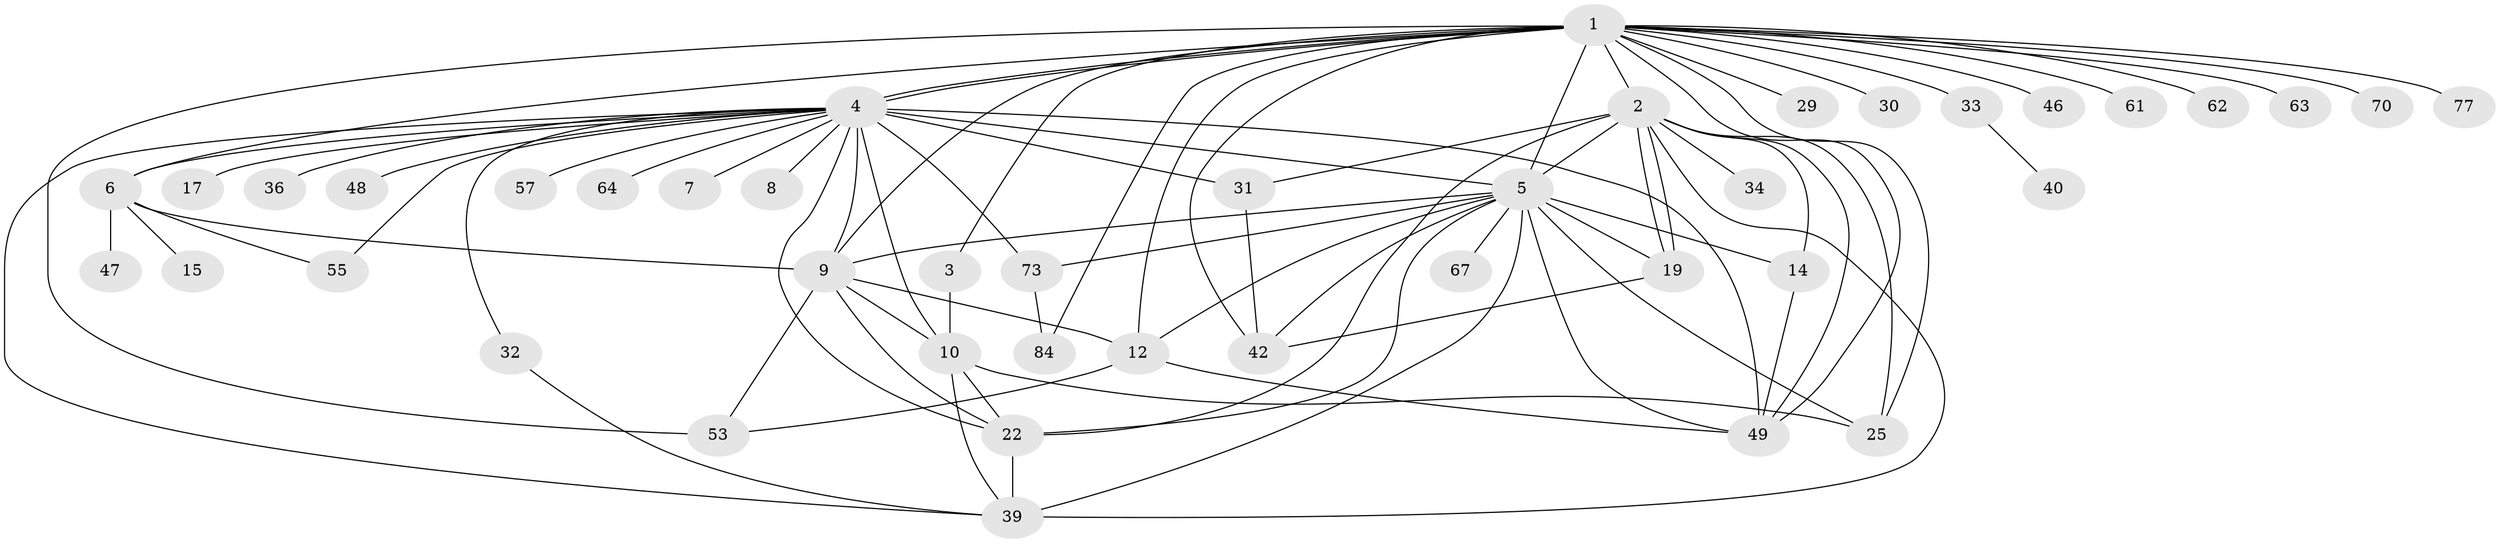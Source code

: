 // original degree distribution, {25: 0.011494252873563218, 14: 0.011494252873563218, 4: 0.10344827586206896, 22: 0.011494252873563218, 8: 0.011494252873563218, 6: 0.034482758620689655, 1: 0.40229885057471265, 3: 0.1839080459770115, 5: 0.05747126436781609, 10: 0.011494252873563218, 7: 0.011494252873563218, 2: 0.14942528735632185}
// Generated by graph-tools (version 1.1) at 2025/14/03/09/25 04:14:27]
// undirected, 43 vertices, 82 edges
graph export_dot {
graph [start="1"]
  node [color=gray90,style=filled];
  1 [super="+44"];
  2;
  3 [super="+66"];
  4 [super="+16"];
  5 [super="+41+20"];
  6;
  7;
  8;
  9 [super="+11"];
  10 [super="+78+13"];
  12 [super="+68+76+24"];
  14 [super="+35+54+21"];
  15;
  17;
  19;
  22 [super="+27+43"];
  25 [super="+75"];
  29;
  30;
  31 [super="+71+59"];
  32;
  33;
  34;
  36;
  39 [super="+58+52"];
  40;
  42 [super="+51"];
  46;
  47;
  48;
  49 [super="+50"];
  53;
  55;
  57;
  61;
  62;
  63;
  64;
  67;
  70;
  73 [super="+81"];
  77;
  84;
  1 -- 2;
  1 -- 3;
  1 -- 4 [weight=3];
  1 -- 4;
  1 -- 5;
  1 -- 6;
  1 -- 9;
  1 -- 25;
  1 -- 29;
  1 -- 30;
  1 -- 33;
  1 -- 46;
  1 -- 49;
  1 -- 53;
  1 -- 61;
  1 -- 62;
  1 -- 63;
  1 -- 70;
  1 -- 77;
  1 -- 84;
  1 -- 12;
  1 -- 42;
  2 -- 14;
  2 -- 19;
  2 -- 19;
  2 -- 25;
  2 -- 34;
  2 -- 49;
  2 -- 22;
  2 -- 39 [weight=2];
  2 -- 31;
  2 -- 5 [weight=2];
  3 -- 10;
  4 -- 5;
  4 -- 7;
  4 -- 8;
  4 -- 17;
  4 -- 22;
  4 -- 31 [weight=2];
  4 -- 32;
  4 -- 36;
  4 -- 48;
  4 -- 49;
  4 -- 55;
  4 -- 57;
  4 -- 64;
  4 -- 73;
  4 -- 39;
  4 -- 9 [weight=2];
  4 -- 6;
  4 -- 10;
  5 -- 67;
  5 -- 14 [weight=2];
  5 -- 39;
  5 -- 9;
  5 -- 73;
  5 -- 42;
  5 -- 12;
  5 -- 49;
  5 -- 19;
  5 -- 22;
  5 -- 25;
  6 -- 9;
  6 -- 15;
  6 -- 47;
  6 -- 55;
  9 -- 22;
  9 -- 53;
  9 -- 10;
  9 -- 12;
  10 -- 22;
  10 -- 39;
  10 -- 25;
  12 -- 53;
  12 -- 49;
  14 -- 49;
  19 -- 42;
  22 -- 39;
  31 -- 42;
  32 -- 39;
  33 -- 40;
  73 -- 84;
}
